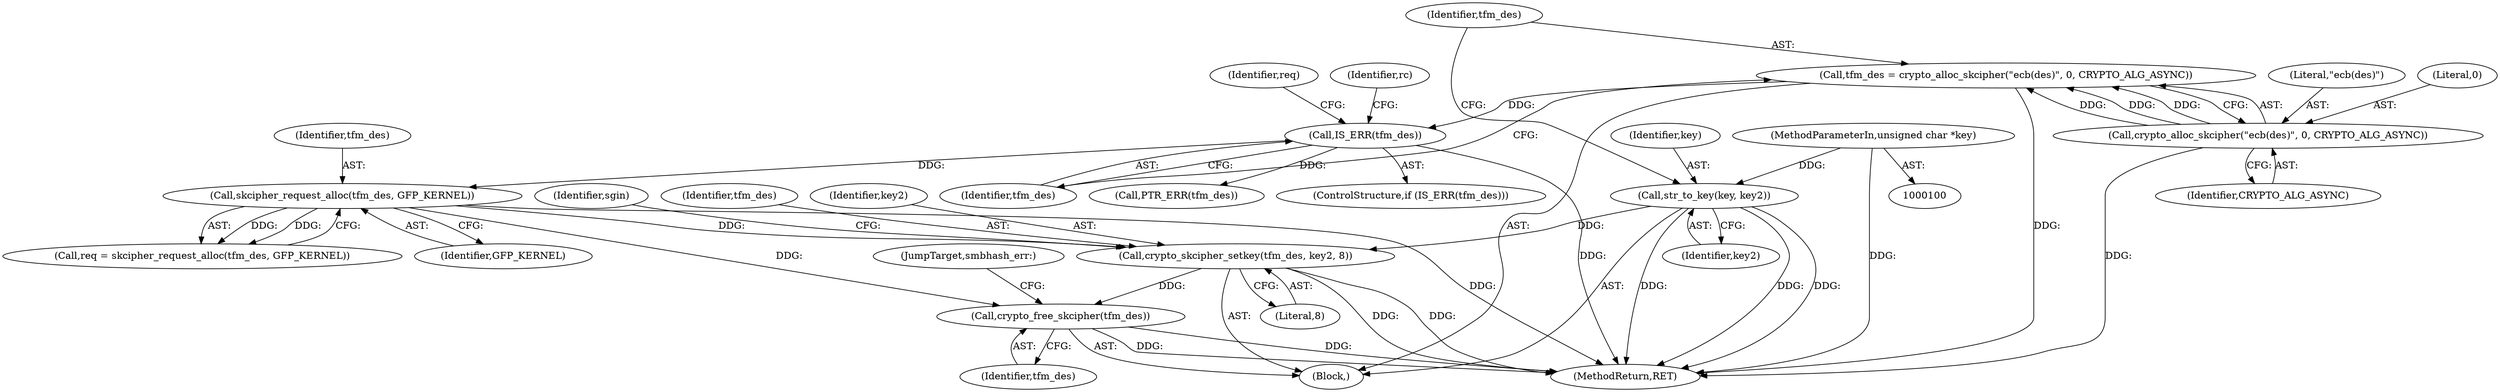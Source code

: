 digraph "1_linux_06deeec77a5a689cc94b21a8a91a76e42176685d@API" {
"1000149" [label="(Call,crypto_skcipher_setkey(tfm_des, key2, 8))"];
"1000134" [label="(Call,skcipher_request_alloc(tfm_des, GFP_KERNEL))"];
"1000121" [label="(Call,IS_ERR(tfm_des))"];
"1000114" [label="(Call,tfm_des = crypto_alloc_skcipher(\"ecb(des)\", 0, CRYPTO_ALG_ASYNC))"];
"1000116" [label="(Call,crypto_alloc_skcipher(\"ecb(des)\", 0, CRYPTO_ALG_ASYNC))"];
"1000111" [label="(Call,str_to_key(key, key2))"];
"1000103" [label="(MethodParameterIn,unsigned char *key)"];
"1000189" [label="(Call,crypto_free_skcipher(tfm_des))"];
"1000117" [label="(Literal,\"ecb(des)\")"];
"1000119" [label="(Identifier,CRYPTO_ALG_ASYNC)"];
"1000103" [label="(MethodParameterIn,unsigned char *key)"];
"1000115" [label="(Identifier,tfm_des)"];
"1000155" [label="(Identifier,sgin)"];
"1000118" [label="(Literal,0)"];
"1000136" [label="(Identifier,GFP_KERNEL)"];
"1000135" [label="(Identifier,tfm_des)"];
"1000150" [label="(Identifier,tfm_des)"];
"1000151" [label="(Identifier,key2)"];
"1000113" [label="(Identifier,key2)"];
"1000111" [label="(Call,str_to_key(key, key2))"];
"1000112" [label="(Identifier,key)"];
"1000133" [label="(Identifier,req)"];
"1000134" [label="(Call,skcipher_request_alloc(tfm_des, GFP_KERNEL))"];
"1000149" [label="(Call,crypto_skcipher_setkey(tfm_des, key2, 8))"];
"1000104" [label="(Block,)"];
"1000122" [label="(Identifier,tfm_des)"];
"1000189" [label="(Call,crypto_free_skcipher(tfm_des))"];
"1000152" [label="(Literal,8)"];
"1000126" [label="(Call,PTR_ERR(tfm_des))"];
"1000132" [label="(Call,req = skcipher_request_alloc(tfm_des, GFP_KERNEL))"];
"1000125" [label="(Identifier,rc)"];
"1000116" [label="(Call,crypto_alloc_skcipher(\"ecb(des)\", 0, CRYPTO_ALG_ASYNC))"];
"1000120" [label="(ControlStructure,if (IS_ERR(tfm_des)))"];
"1000191" [label="(JumpTarget,smbhash_err:)"];
"1000114" [label="(Call,tfm_des = crypto_alloc_skcipher(\"ecb(des)\", 0, CRYPTO_ALG_ASYNC))"];
"1000121" [label="(Call,IS_ERR(tfm_des))"];
"1000194" [label="(MethodReturn,RET)"];
"1000190" [label="(Identifier,tfm_des)"];
"1000149" -> "1000104"  [label="AST: "];
"1000149" -> "1000152"  [label="CFG: "];
"1000150" -> "1000149"  [label="AST: "];
"1000151" -> "1000149"  [label="AST: "];
"1000152" -> "1000149"  [label="AST: "];
"1000155" -> "1000149"  [label="CFG: "];
"1000149" -> "1000194"  [label="DDG: "];
"1000149" -> "1000194"  [label="DDG: "];
"1000134" -> "1000149"  [label="DDG: "];
"1000111" -> "1000149"  [label="DDG: "];
"1000149" -> "1000189"  [label="DDG: "];
"1000134" -> "1000132"  [label="AST: "];
"1000134" -> "1000136"  [label="CFG: "];
"1000135" -> "1000134"  [label="AST: "];
"1000136" -> "1000134"  [label="AST: "];
"1000132" -> "1000134"  [label="CFG: "];
"1000134" -> "1000194"  [label="DDG: "];
"1000134" -> "1000132"  [label="DDG: "];
"1000134" -> "1000132"  [label="DDG: "];
"1000121" -> "1000134"  [label="DDG: "];
"1000134" -> "1000189"  [label="DDG: "];
"1000121" -> "1000120"  [label="AST: "];
"1000121" -> "1000122"  [label="CFG: "];
"1000122" -> "1000121"  [label="AST: "];
"1000125" -> "1000121"  [label="CFG: "];
"1000133" -> "1000121"  [label="CFG: "];
"1000121" -> "1000194"  [label="DDG: "];
"1000114" -> "1000121"  [label="DDG: "];
"1000121" -> "1000126"  [label="DDG: "];
"1000114" -> "1000104"  [label="AST: "];
"1000114" -> "1000116"  [label="CFG: "];
"1000115" -> "1000114"  [label="AST: "];
"1000116" -> "1000114"  [label="AST: "];
"1000122" -> "1000114"  [label="CFG: "];
"1000114" -> "1000194"  [label="DDG: "];
"1000116" -> "1000114"  [label="DDG: "];
"1000116" -> "1000114"  [label="DDG: "];
"1000116" -> "1000114"  [label="DDG: "];
"1000116" -> "1000119"  [label="CFG: "];
"1000117" -> "1000116"  [label="AST: "];
"1000118" -> "1000116"  [label="AST: "];
"1000119" -> "1000116"  [label="AST: "];
"1000116" -> "1000194"  [label="DDG: "];
"1000111" -> "1000104"  [label="AST: "];
"1000111" -> "1000113"  [label="CFG: "];
"1000112" -> "1000111"  [label="AST: "];
"1000113" -> "1000111"  [label="AST: "];
"1000115" -> "1000111"  [label="CFG: "];
"1000111" -> "1000194"  [label="DDG: "];
"1000111" -> "1000194"  [label="DDG: "];
"1000111" -> "1000194"  [label="DDG: "];
"1000103" -> "1000111"  [label="DDG: "];
"1000103" -> "1000100"  [label="AST: "];
"1000103" -> "1000194"  [label="DDG: "];
"1000189" -> "1000104"  [label="AST: "];
"1000189" -> "1000190"  [label="CFG: "];
"1000190" -> "1000189"  [label="AST: "];
"1000191" -> "1000189"  [label="CFG: "];
"1000189" -> "1000194"  [label="DDG: "];
"1000189" -> "1000194"  [label="DDG: "];
}
